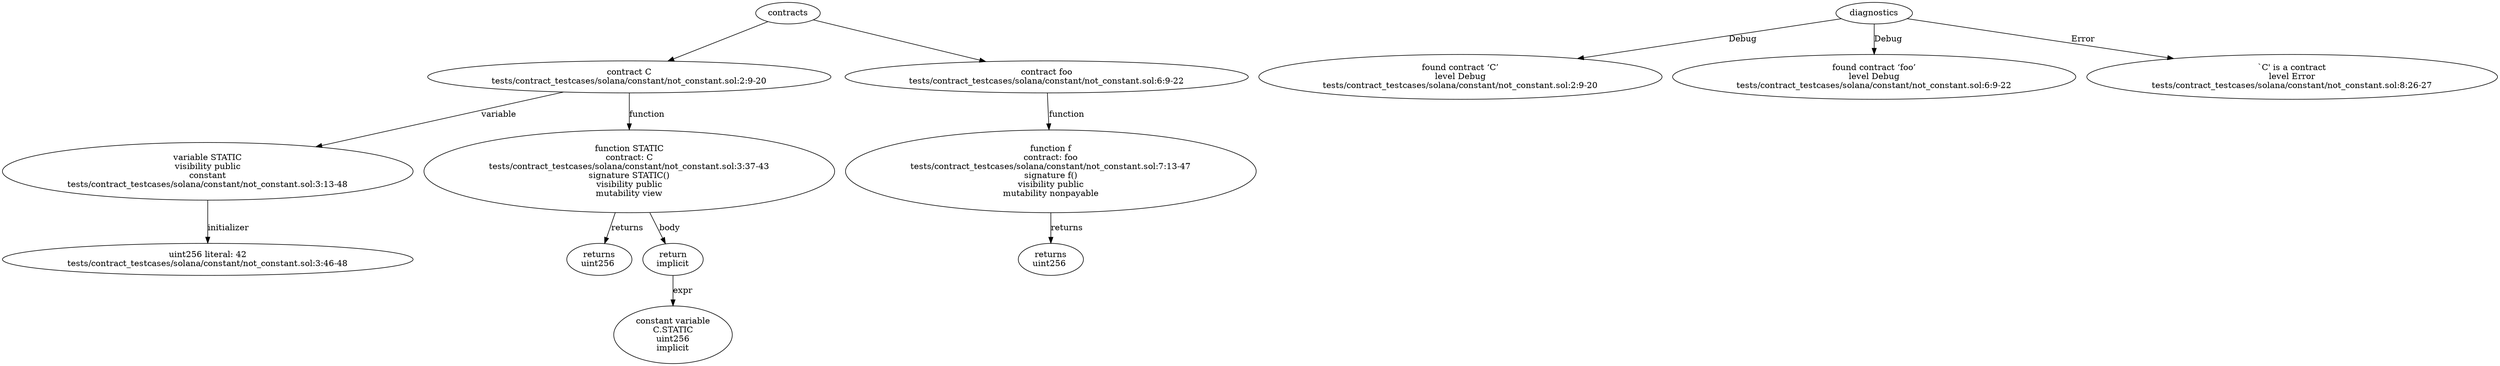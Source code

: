 strict digraph "tests/contract_testcases/solana/constant/not_constant.sol" {
	contract [label="contract C\ntests/contract_testcases/solana/constant/not_constant.sol:2:9-20"]
	var [label="variable STATIC\nvisibility public\nconstant\ntests/contract_testcases/solana/constant/not_constant.sol:3:13-48"]
	number_literal [label="uint256 literal: 42\ntests/contract_testcases/solana/constant/not_constant.sol:3:46-48"]
	STATIC [label="function STATIC\ncontract: C\ntests/contract_testcases/solana/constant/not_constant.sol:3:37-43\nsignature STATIC()\nvisibility public\nmutability view"]
	returns [label="returns\nuint256 "]
	return [label="return\nimplicit"]
	constant [label="constant variable\nC.STATIC\nuint256\nimplicit"]
	contract_9 [label="contract foo\ntests/contract_testcases/solana/constant/not_constant.sol:6:9-22"]
	f [label="function f\ncontract: foo\ntests/contract_testcases/solana/constant/not_constant.sol:7:13-47\nsignature f()\nvisibility public\nmutability nonpayable"]
	returns_11 [label="returns\nuint256 "]
	diagnostic [label="found contract ‘C’\nlevel Debug\ntests/contract_testcases/solana/constant/not_constant.sol:2:9-20"]
	diagnostic_14 [label="found contract ‘foo’\nlevel Debug\ntests/contract_testcases/solana/constant/not_constant.sol:6:9-22"]
	diagnostic_15 [label="`C' is a contract\nlevel Error\ntests/contract_testcases/solana/constant/not_constant.sol:8:26-27"]
	contracts -> contract
	contract -> var [label="variable"]
	var -> number_literal [label="initializer"]
	contract -> STATIC [label="function"]
	STATIC -> returns [label="returns"]
	STATIC -> return [label="body"]
	return -> constant [label="expr"]
	contracts -> contract_9
	contract_9 -> f [label="function"]
	f -> returns_11 [label="returns"]
	diagnostics -> diagnostic [label="Debug"]
	diagnostics -> diagnostic_14 [label="Debug"]
	diagnostics -> diagnostic_15 [label="Error"]
}
